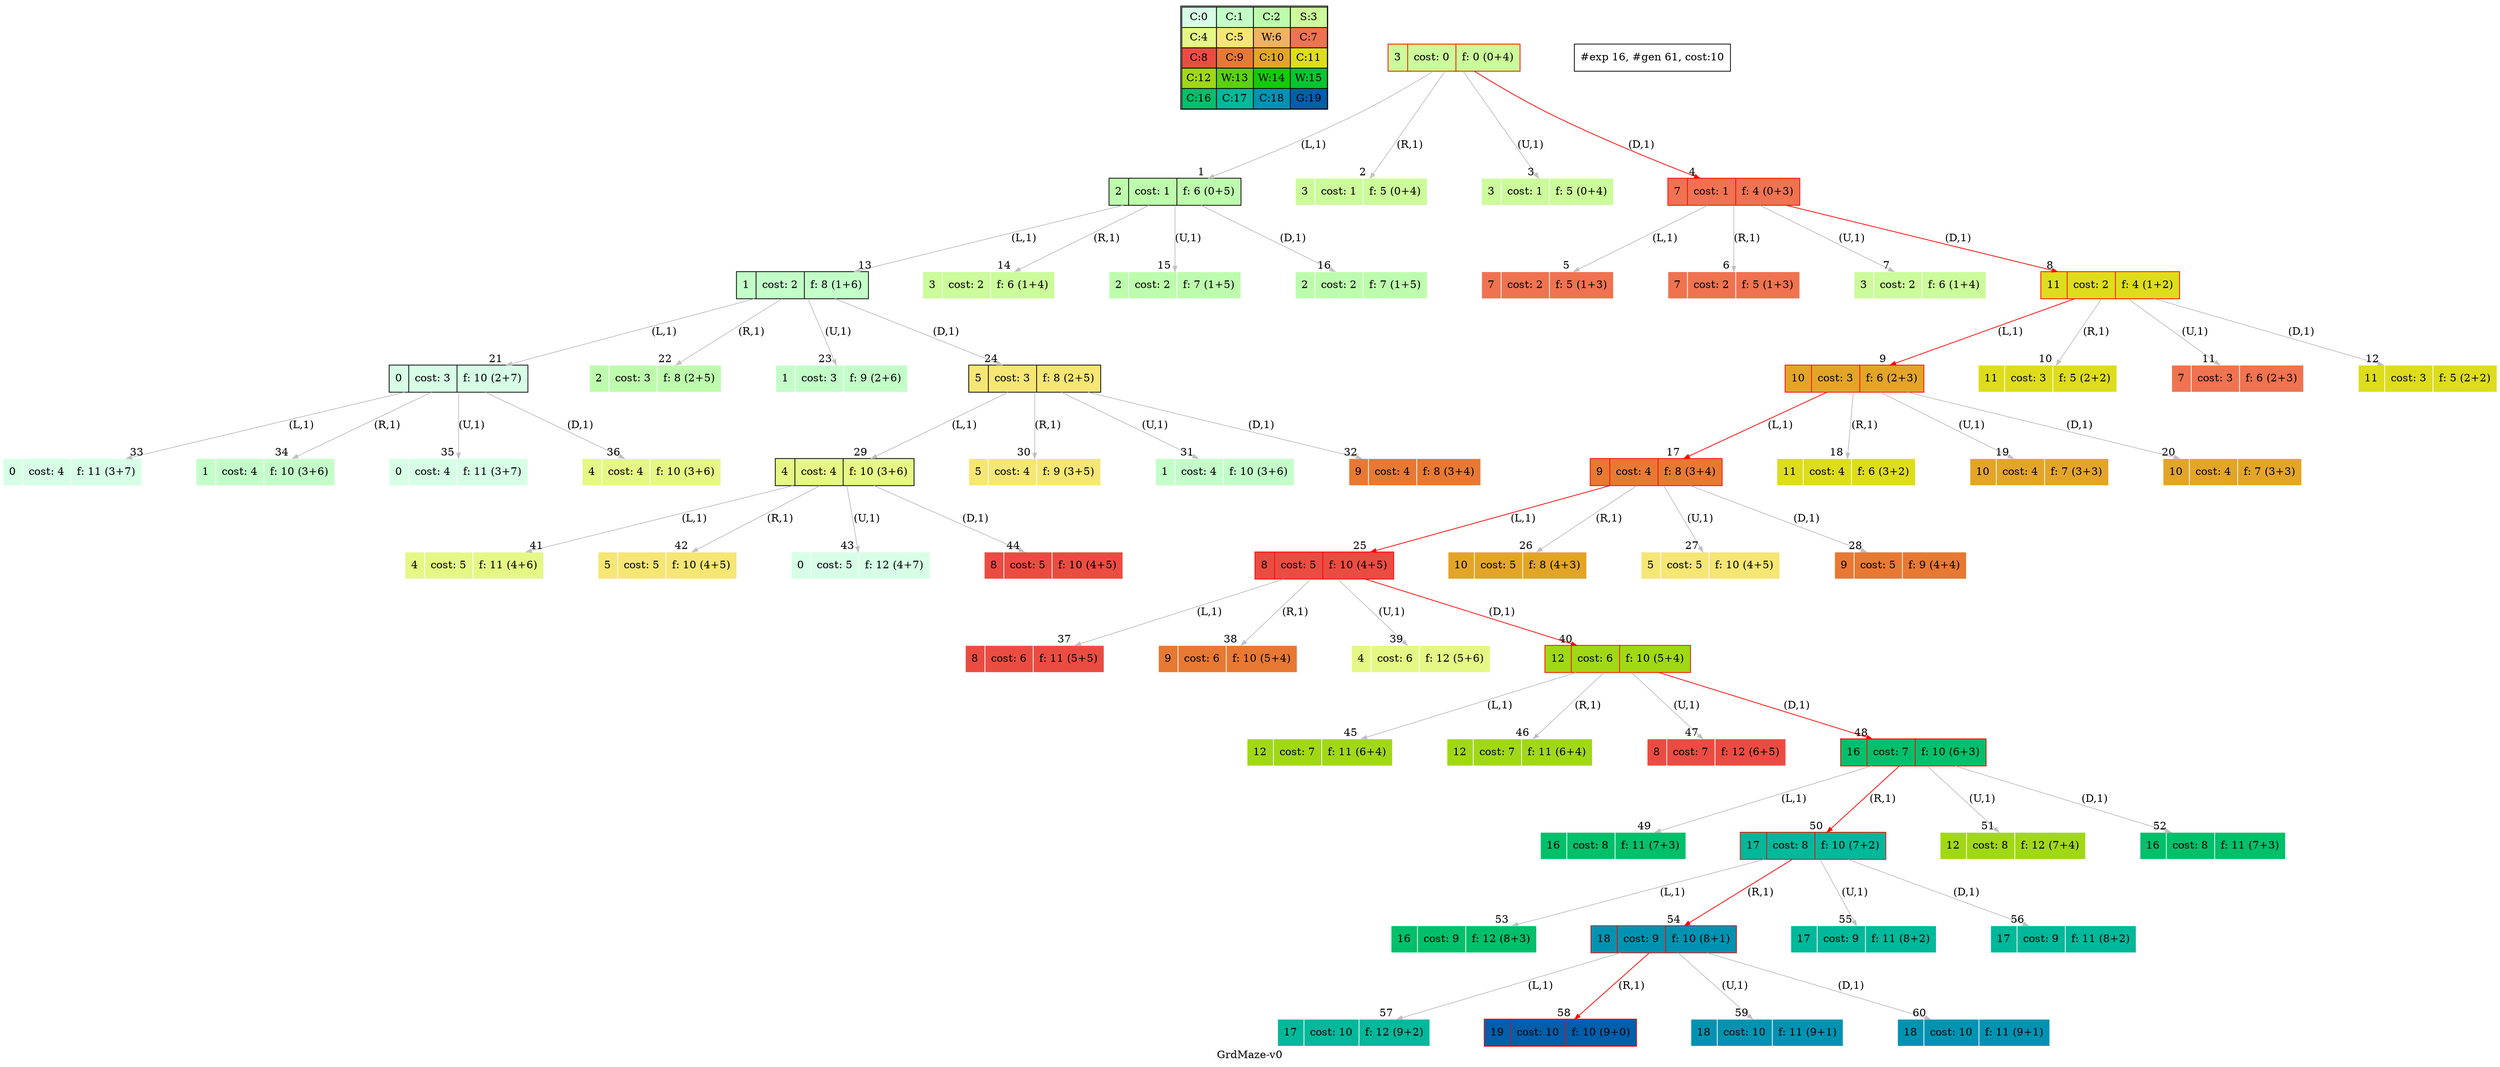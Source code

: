 digraph GrdMaze { label="GrdMaze-v0"
subgraph MAP {label=Map;map [shape=plaintext label=<<table border="1" cellpadding="5" cellspacing="0" cellborder="1"><tr><td bgcolor="0.39803922 0.15947579 0.99679532 1.        ">C:0</td><td bgcolor="0.35098039 0.23194764 0.99315867 1.        ">C:1</td><td bgcolor="0.29607843 0.31486959 0.98720184 1.        ">C:2</td><td bgcolor="0.24901961 0.38410575 0.98063477 1.        ">S:3</td></tr><tr><td bgcolor="0.19411765 0.46220388 0.97128103 1.        ">C:4</td><td bgcolor="0.14705882 0.52643216 0.96182564 1.        ">C:5</td><td bgcolor="0.09215686 0.59770746 0.94913494 1.        ">W:6</td><td bgcolor="0.0372549  0.66454018 0.93467977 1.        ">C:7</td></tr><tr><td bgcolor="0.00980392 0.71791192 0.92090552 1.        ">C:8</td><td bgcolor="0.06470588 0.77520398 0.9032472  1.        ">C:9</td><td bgcolor="0.11176471 0.81974048 0.88677369 1.        ">C:10</td><td bgcolor="0.16666667 0.8660254  0.8660254  1.        ">C:11</td></tr><tr><td bgcolor="0.21372549 0.9005867  0.84695821 1.        ">C:12</td><td bgcolor="0.26862745 0.93467977 0.82325295 1.        ">W:13</td><td bgcolor="0.32352941 0.96182564 0.79801723 1.        ">W:14</td><td bgcolor="0.37058824 0.97940977 0.77520398 1.        ">W:15</td></tr><tr><td bgcolor="0.4254902  0.99315867 0.74725253 1.        ">C:16</td><td bgcolor="0.47254902 0.99907048 0.72218645 1.        ">C:17</td><td bgcolor="0.52745098 0.99907048 0.69169844 1.        ">C:18</td><td bgcolor="0.5745098  0.99315867 0.66454018 1.        ">G:19</td></tr></table>>]} 
nodesep=1 ranksep=1 node [shape=record] edge [arrowsize=0.7] 
"0_3" [label="<f0>3 |<f1> cost: 0 |<f2> f: 0 (0+4)", style=filled color=white fillcolor="0.24901961 0.38410575 0.98063477 1.        "]
"0_3" [label="<f0>3 |<f1> cost: 0 |<f2> f: 0 (0+4)", style=filled color=red fillcolor="0.24901961 0.38410575 0.98063477 1.        "]
"0_3.2-0" [label="<f0>2 |<f1> cost: 1 |<f2> f: 6 (0+5)", style=filled color=white fillcolor="0.29607843 0.31486959 0.98720184 1.        "] "0_3" -> "0_3.2-0" [label="(L,1)" headlabel=" 1 " color=grey ]; 
"0_3.3-1" [label="<f0>3 |<f1> cost: 1 |<f2> f: 5 (0+4)", style=filled color=white fillcolor="0.24901961 0.38410575 0.98063477 1.        "] "0_3" -> "0_3.3-1" [label="(R,1)" headlabel=" 2 " color=grey ]; 
"0_3.3-2" [label="<f0>3 |<f1> cost: 1 |<f2> f: 5 (0+4)", style=filled color=white fillcolor="0.24901961 0.38410575 0.98063477 1.        "] "0_3" -> "0_3.3-2" [label="(U,1)" headlabel=" 3 " color=grey ]; 
"0_3.7-3" [label="<f0>7 |<f1> cost: 1 |<f2> f: 4 (0+3)", style=filled color=white fillcolor="0.0372549  0.66454018 0.93467977 1.        "] "0_3" -> "0_3.7-3" [label="(D,1)" headlabel=" 4 " color=grey color=red ];  
"0_3.7-3" [label="<f0>7 |<f1> cost: 1 |<f2> f: 4 (0+3)", style=filled color=red fillcolor="0.0372549  0.66454018 0.93467977 1.        "]
"0_3.7.7-0" [label="<f0>7 |<f1> cost: 2 |<f2> f: 5 (1+3)", style=filled color=white fillcolor="0.0372549  0.66454018 0.93467977 1.        "] "0_3.7-3" -> "0_3.7.7-0" [label="(L,1)" headlabel=" 5 " color=grey ]; 
"0_3.7.7-1" [label="<f0>7 |<f1> cost: 2 |<f2> f: 5 (1+3)", style=filled color=white fillcolor="0.0372549  0.66454018 0.93467977 1.        "] "0_3.7-3" -> "0_3.7.7-1" [label="(R,1)" headlabel=" 6 " color=grey ]; 
"0_3.7.3-2" [label="<f0>3 |<f1> cost: 2 |<f2> f: 6 (1+4)", style=filled color=white fillcolor="0.24901961 0.38410575 0.98063477 1.        "] "0_3.7-3" -> "0_3.7.3-2" [label="(U,1)" headlabel=" 7 " color=grey ]; 
"0_3.7.11-3" [label="<f0>11 |<f1> cost: 2 |<f2> f: 4 (1+2)", style=filled color=white fillcolor="0.16666667 0.8660254  0.8660254  1.        "] "0_3.7-3" -> "0_3.7.11-3" [label="(D,1)" headlabel=" 8 " color=grey color=red ];  
"0_3.7.11-3" [label="<f0>11 |<f1> cost: 2 |<f2> f: 4 (1+2)", style=filled color=red fillcolor="0.16666667 0.8660254  0.8660254  1.        "]
"0_3.7.11.10-0" [label="<f0>10 |<f1> cost: 3 |<f2> f: 6 (2+3)", style=filled color=white fillcolor="0.11176471 0.81974048 0.88677369 1.        "] "0_3.7.11-3" -> "0_3.7.11.10-0" [label="(L,1)" headlabel=" 9 " color=grey color=red ];  
"0_3.7.11.11-1" [label="<f0>11 |<f1> cost: 3 |<f2> f: 5 (2+2)", style=filled color=white fillcolor="0.16666667 0.8660254  0.8660254  1.        "] "0_3.7.11-3" -> "0_3.7.11.11-1" [label="(R,1)" headlabel=" 10 " color=grey ]; 
"0_3.7.11.7-2" [label="<f0>7 |<f1> cost: 3 |<f2> f: 6 (2+3)", style=filled color=white fillcolor="0.0372549  0.66454018 0.93467977 1.        "] "0_3.7.11-3" -> "0_3.7.11.7-2" [label="(U,1)" headlabel=" 11 " color=grey ]; 
"0_3.7.11.11-3" [label="<f0>11 |<f1> cost: 3 |<f2> f: 5 (2+2)", style=filled color=white fillcolor="0.16666667 0.8660254  0.8660254  1.        "] "0_3.7.11-3" -> "0_3.7.11.11-3" [label="(D,1)" headlabel=" 12 " color=grey ]; 
"0_3.2-0" [label="<f0>2 |<f1> cost: 1 |<f2> f: 6 (0+5)", style=filled color=black fillcolor="0.29607843 0.31486959 0.98720184 1.        "]
"0_3.2.1-0" [label="<f0>1 |<f1> cost: 2 |<f2> f: 8 (1+6)", style=filled color=white fillcolor="0.35098039 0.23194764 0.99315867 1.        "] "0_3.2-0" -> "0_3.2.1-0" [label="(L,1)" headlabel=" 13 " color=grey ]; 
"0_3.2.3-1" [label="<f0>3 |<f1> cost: 2 |<f2> f: 6 (1+4)", style=filled color=white fillcolor="0.24901961 0.38410575 0.98063477 1.        "] "0_3.2-0" -> "0_3.2.3-1" [label="(R,1)" headlabel=" 14 " color=grey ]; 
"0_3.2.2-2" [label="<f0>2 |<f1> cost: 2 |<f2> f: 7 (1+5)", style=filled color=white fillcolor="0.29607843 0.31486959 0.98720184 1.        "] "0_3.2-0" -> "0_3.2.2-2" [label="(U,1)" headlabel=" 15 " color=grey ]; 
"0_3.2.2-3" [label="<f0>2 |<f1> cost: 2 |<f2> f: 7 (1+5)", style=filled color=white fillcolor="0.29607843 0.31486959 0.98720184 1.        "] "0_3.2-0" -> "0_3.2.2-3" [label="(D,1)" headlabel=" 16 " color=grey ]; 
"0_3.7.11.10-0" [label="<f0>10 |<f1> cost: 3 |<f2> f: 6 (2+3)", style=filled color=red fillcolor="0.11176471 0.81974048 0.88677369 1.        "]
"0_3.7.11.10.9-0" [label="<f0>9 |<f1> cost: 4 |<f2> f: 8 (3+4)", style=filled color=white fillcolor="0.06470588 0.77520398 0.9032472  1.        "] "0_3.7.11.10-0" -> "0_3.7.11.10.9-0" [label="(L,1)" headlabel=" 17 " color=grey color=red ];  
"0_3.7.11.10.11-1" [label="<f0>11 |<f1> cost: 4 |<f2> f: 6 (3+2)", style=filled color=white fillcolor="0.16666667 0.8660254  0.8660254  1.        "] "0_3.7.11.10-0" -> "0_3.7.11.10.11-1" [label="(R,1)" headlabel=" 18 " color=grey ]; 
"0_3.7.11.10.10-2" [label="<f0>10 |<f1> cost: 4 |<f2> f: 7 (3+3)", style=filled color=white fillcolor="0.11176471 0.81974048 0.88677369 1.        "] "0_3.7.11.10-0" -> "0_3.7.11.10.10-2" [label="(U,1)" headlabel=" 19 " color=grey ]; 
"0_3.7.11.10.10-3" [label="<f0>10 |<f1> cost: 4 |<f2> f: 7 (3+3)", style=filled color=white fillcolor="0.11176471 0.81974048 0.88677369 1.        "] "0_3.7.11.10-0" -> "0_3.7.11.10.10-3" [label="(D,1)" headlabel=" 20 " color=grey ]; 
"0_3.2.1-0" [label="<f0>1 |<f1> cost: 2 |<f2> f: 8 (1+6)", style=filled color=black fillcolor="0.35098039 0.23194764 0.99315867 1.        "]
"0_3.2.1.0-0" [label="<f0>0 |<f1> cost: 3 |<f2> f: 10 (2+7)", style=filled color=white fillcolor="0.39803922 0.15947579 0.99679532 1.        "] "0_3.2.1-0" -> "0_3.2.1.0-0" [label="(L,1)" headlabel=" 21 " color=grey ]; 
"0_3.2.1.2-1" [label="<f0>2 |<f1> cost: 3 |<f2> f: 8 (2+5)", style=filled color=white fillcolor="0.29607843 0.31486959 0.98720184 1.        "] "0_3.2.1-0" -> "0_3.2.1.2-1" [label="(R,1)" headlabel=" 22 " color=grey ]; 
"0_3.2.1.1-2" [label="<f0>1 |<f1> cost: 3 |<f2> f: 9 (2+6)", style=filled color=white fillcolor="0.35098039 0.23194764 0.99315867 1.        "] "0_3.2.1-0" -> "0_3.2.1.1-2" [label="(U,1)" headlabel=" 23 " color=grey ]; 
"0_3.2.1.5-3" [label="<f0>5 |<f1> cost: 3 |<f2> f: 8 (2+5)", style=filled color=white fillcolor="0.14705882 0.52643216 0.96182564 1.        "] "0_3.2.1-0" -> "0_3.2.1.5-3" [label="(D,1)" headlabel=" 24 " color=grey ]; 
"0_3.7.11.10.9-0" [label="<f0>9 |<f1> cost: 4 |<f2> f: 8 (3+4)", style=filled color=red fillcolor="0.06470588 0.77520398 0.9032472  1.        "]
"0_3.7.11.10.9.8-0" [label="<f0>8 |<f1> cost: 5 |<f2> f: 10 (4+5)", style=filled color=white fillcolor="0.00980392 0.71791192 0.92090552 1.        "] "0_3.7.11.10.9-0" -> "0_3.7.11.10.9.8-0" [label="(L,1)" headlabel=" 25 " color=grey color=red ];  
"0_3.7.11.10.9.10-1" [label="<f0>10 |<f1> cost: 5 |<f2> f: 8 (4+3)", style=filled color=white fillcolor="0.11176471 0.81974048 0.88677369 1.        "] "0_3.7.11.10.9-0" -> "0_3.7.11.10.9.10-1" [label="(R,1)" headlabel=" 26 " color=grey ]; 
"0_3.7.11.10.9.5-2" [label="<f0>5 |<f1> cost: 5 |<f2> f: 10 (4+5)", style=filled color=white fillcolor="0.14705882 0.52643216 0.96182564 1.        "] "0_3.7.11.10.9-0" -> "0_3.7.11.10.9.5-2" [label="(U,1)" headlabel=" 27 " color=grey ]; 
"0_3.7.11.10.9.9-3" [label="<f0>9 |<f1> cost: 5 |<f2> f: 9 (4+4)", style=filled color=white fillcolor="0.06470588 0.77520398 0.9032472  1.        "] "0_3.7.11.10.9-0" -> "0_3.7.11.10.9.9-3" [label="(D,1)" headlabel=" 28 " color=grey ]; 
"0_3.2.1.5-3" [label="<f0>5 |<f1> cost: 3 |<f2> f: 8 (2+5)", style=filled color=black fillcolor="0.14705882 0.52643216 0.96182564 1.        "]
"0_3.2.1.5.4-0" [label="<f0>4 |<f1> cost: 4 |<f2> f: 10 (3+6)", style=filled color=white fillcolor="0.19411765 0.46220388 0.97128103 1.        "] "0_3.2.1.5-3" -> "0_3.2.1.5.4-0" [label="(L,1)" headlabel=" 29 " color=grey ]; 
"0_3.2.1.5.5-1" [label="<f0>5 |<f1> cost: 4 |<f2> f: 9 (3+5)", style=filled color=white fillcolor="0.14705882 0.52643216 0.96182564 1.        "] "0_3.2.1.5-3" -> "0_3.2.1.5.5-1" [label="(R,1)" headlabel=" 30 " color=grey ]; 
"0_3.2.1.5.1-2" [label="<f0>1 |<f1> cost: 4 |<f2> f: 10 (3+6)", style=filled color=white fillcolor="0.35098039 0.23194764 0.99315867 1.        "] "0_3.2.1.5-3" -> "0_3.2.1.5.1-2" [label="(U,1)" headlabel=" 31 " color=grey ]; 
"0_3.2.1.5.9-3" [label="<f0>9 |<f1> cost: 4 |<f2> f: 8 (3+4)", style=filled color=white fillcolor="0.06470588 0.77520398 0.9032472  1.        "] "0_3.2.1.5-3" -> "0_3.2.1.5.9-3" [label="(D,1)" headlabel=" 32 " color=grey ]; 
"0_3.2.1.0-0" [label="<f0>0 |<f1> cost: 3 |<f2> f: 10 (2+7)", style=filled color=black fillcolor="0.39803922 0.15947579 0.99679532 1.        "]
"0_3.2.1.0.0-0" [label="<f0>0 |<f1> cost: 4 |<f2> f: 11 (3+7)", style=filled color=white fillcolor="0.39803922 0.15947579 0.99679532 1.        "] "0_3.2.1.0-0" -> "0_3.2.1.0.0-0" [label="(L,1)" headlabel=" 33 " color=grey ]; 
"0_3.2.1.0.1-1" [label="<f0>1 |<f1> cost: 4 |<f2> f: 10 (3+6)", style=filled color=white fillcolor="0.35098039 0.23194764 0.99315867 1.        "] "0_3.2.1.0-0" -> "0_3.2.1.0.1-1" [label="(R,1)" headlabel=" 34 " color=grey ]; 
"0_3.2.1.0.0-2" [label="<f0>0 |<f1> cost: 4 |<f2> f: 11 (3+7)", style=filled color=white fillcolor="0.39803922 0.15947579 0.99679532 1.        "] "0_3.2.1.0-0" -> "0_3.2.1.0.0-2" [label="(U,1)" headlabel=" 35 " color=grey ]; 
"0_3.2.1.0.4-3" [label="<f0>4 |<f1> cost: 4 |<f2> f: 10 (3+6)", style=filled color=white fillcolor="0.19411765 0.46220388 0.97128103 1.        "] "0_3.2.1.0-0" -> "0_3.2.1.0.4-3" [label="(D,1)" headlabel=" 36 " color=grey ]; 
"0_3.7.11.10.9.8-0" [label="<f0>8 |<f1> cost: 5 |<f2> f: 10 (4+5)", style=filled color=red fillcolor="0.00980392 0.71791192 0.92090552 1.        "]
"0_3.7.11.10.9.8.8-0" [label="<f0>8 |<f1> cost: 6 |<f2> f: 11 (5+5)", style=filled color=white fillcolor="0.00980392 0.71791192 0.92090552 1.        "] "0_3.7.11.10.9.8-0" -> "0_3.7.11.10.9.8.8-0" [label="(L,1)" headlabel=" 37 " color=grey ]; 
"0_3.7.11.10.9.8.9-1" [label="<f0>9 |<f1> cost: 6 |<f2> f: 10 (5+4)", style=filled color=white fillcolor="0.06470588 0.77520398 0.9032472  1.        "] "0_3.7.11.10.9.8-0" -> "0_3.7.11.10.9.8.9-1" [label="(R,1)" headlabel=" 38 " color=grey ]; 
"0_3.7.11.10.9.8.4-2" [label="<f0>4 |<f1> cost: 6 |<f2> f: 12 (5+6)", style=filled color=white fillcolor="0.19411765 0.46220388 0.97128103 1.        "] "0_3.7.11.10.9.8-0" -> "0_3.7.11.10.9.8.4-2" [label="(U,1)" headlabel=" 39 " color=grey ]; 
"0_3.7.11.10.9.8.12-3" [label="<f0>12 |<f1> cost: 6 |<f2> f: 10 (5+4)", style=filled color=white fillcolor="0.21372549 0.9005867  0.84695821 1.        "] "0_3.7.11.10.9.8-0" -> "0_3.7.11.10.9.8.12-3" [label="(D,1)" headlabel=" 40 " color=grey color=red ];  
"0_3.2.1.5.4-0" [label="<f0>4 |<f1> cost: 4 |<f2> f: 10 (3+6)", style=filled color=black fillcolor="0.19411765 0.46220388 0.97128103 1.        "]
"0_3.2.1.5.4.4-0" [label="<f0>4 |<f1> cost: 5 |<f2> f: 11 (4+6)", style=filled color=white fillcolor="0.19411765 0.46220388 0.97128103 1.        "] "0_3.2.1.5.4-0" -> "0_3.2.1.5.4.4-0" [label="(L,1)" headlabel=" 41 " color=grey ]; 
"0_3.2.1.5.4.5-1" [label="<f0>5 |<f1> cost: 5 |<f2> f: 10 (4+5)", style=filled color=white fillcolor="0.14705882 0.52643216 0.96182564 1.        "] "0_3.2.1.5.4-0" -> "0_3.2.1.5.4.5-1" [label="(R,1)" headlabel=" 42 " color=grey ]; 
"0_3.2.1.5.4.0-2" [label="<f0>0 |<f1> cost: 5 |<f2> f: 12 (4+7)", style=filled color=white fillcolor="0.39803922 0.15947579 0.99679532 1.        "] "0_3.2.1.5.4-0" -> "0_3.2.1.5.4.0-2" [label="(U,1)" headlabel=" 43 " color=grey ]; 
"0_3.2.1.5.4.8-3" [label="<f0>8 |<f1> cost: 5 |<f2> f: 10 (4+5)", style=filled color=white fillcolor="0.00980392 0.71791192 0.92090552 1.        "] "0_3.2.1.5.4-0" -> "0_3.2.1.5.4.8-3" [label="(D,1)" headlabel=" 44 " color=grey ]; 
"0_3.7.11.10.9.8.12-3" [label="<f0>12 |<f1> cost: 6 |<f2> f: 10 (5+4)", style=filled color=red fillcolor="0.21372549 0.9005867  0.84695821 1.        "]
"0_3.7.11.10.9.8.12.12-0" [label="<f0>12 |<f1> cost: 7 |<f2> f: 11 (6+4)", style=filled color=white fillcolor="0.21372549 0.9005867  0.84695821 1.        "] "0_3.7.11.10.9.8.12-3" -> "0_3.7.11.10.9.8.12.12-0" [label="(L,1)" headlabel=" 45 " color=grey ]; 
"0_3.7.11.10.9.8.12.12-1" [label="<f0>12 |<f1> cost: 7 |<f2> f: 11 (6+4)", style=filled color=white fillcolor="0.21372549 0.9005867  0.84695821 1.        "] "0_3.7.11.10.9.8.12-3" -> "0_3.7.11.10.9.8.12.12-1" [label="(R,1)" headlabel=" 46 " color=grey ]; 
"0_3.7.11.10.9.8.12.8-2" [label="<f0>8 |<f1> cost: 7 |<f2> f: 12 (6+5)", style=filled color=white fillcolor="0.00980392 0.71791192 0.92090552 1.        "] "0_3.7.11.10.9.8.12-3" -> "0_3.7.11.10.9.8.12.8-2" [label="(U,1)" headlabel=" 47 " color=grey ]; 
"0_3.7.11.10.9.8.12.16-3" [label="<f0>16 |<f1> cost: 7 |<f2> f: 10 (6+3)", style=filled color=white fillcolor="0.4254902  0.99315867 0.74725253 1.        "] "0_3.7.11.10.9.8.12-3" -> "0_3.7.11.10.9.8.12.16-3" [label="(D,1)" headlabel=" 48 " color=grey color=red ];  
"0_3.7.11.10.9.8.12.16-3" [label="<f0>16 |<f1> cost: 7 |<f2> f: 10 (6+3)", style=filled color=red fillcolor="0.4254902  0.99315867 0.74725253 1.        "]
"0_3.7.11.10.9.8.12.16.16-0" [label="<f0>16 |<f1> cost: 8 |<f2> f: 11 (7+3)", style=filled color=white fillcolor="0.4254902  0.99315867 0.74725253 1.        "] "0_3.7.11.10.9.8.12.16-3" -> "0_3.7.11.10.9.8.12.16.16-0" [label="(L,1)" headlabel=" 49 " color=grey ]; 
"0_3.7.11.10.9.8.12.16.17-1" [label="<f0>17 |<f1> cost: 8 |<f2> f: 10 (7+2)", style=filled color=white fillcolor="0.47254902 0.99907048 0.72218645 1.        "] "0_3.7.11.10.9.8.12.16-3" -> "0_3.7.11.10.9.8.12.16.17-1" [label="(R,1)" headlabel=" 50 " color=grey color=red ];  
"0_3.7.11.10.9.8.12.16.12-2" [label="<f0>12 |<f1> cost: 8 |<f2> f: 12 (7+4)", style=filled color=white fillcolor="0.21372549 0.9005867  0.84695821 1.        "] "0_3.7.11.10.9.8.12.16-3" -> "0_3.7.11.10.9.8.12.16.12-2" [label="(U,1)" headlabel=" 51 " color=grey ]; 
"0_3.7.11.10.9.8.12.16.16-3" [label="<f0>16 |<f1> cost: 8 |<f2> f: 11 (7+3)", style=filled color=white fillcolor="0.4254902  0.99315867 0.74725253 1.        "] "0_3.7.11.10.9.8.12.16-3" -> "0_3.7.11.10.9.8.12.16.16-3" [label="(D,1)" headlabel=" 52 " color=grey ]; 
"0_3.7.11.10.9.8.12.16.17-1" [label="<f0>17 |<f1> cost: 8 |<f2> f: 10 (7+2)", style=filled color=red fillcolor="0.47254902 0.99907048 0.72218645 1.        "]
"0_3.7.11.10.9.8.12.16.17.16-0" [label="<f0>16 |<f1> cost: 9 |<f2> f: 12 (8+3)", style=filled color=white fillcolor="0.4254902  0.99315867 0.74725253 1.        "] "0_3.7.11.10.9.8.12.16.17-1" -> "0_3.7.11.10.9.8.12.16.17.16-0" [label="(L,1)" headlabel=" 53 " color=grey ]; 
"0_3.7.11.10.9.8.12.16.17.18-1" [label="<f0>18 |<f1> cost: 9 |<f2> f: 10 (8+1)", style=filled color=white fillcolor="0.52745098 0.99907048 0.69169844 1.        "] "0_3.7.11.10.9.8.12.16.17-1" -> "0_3.7.11.10.9.8.12.16.17.18-1" [label="(R,1)" headlabel=" 54 " color=grey color=red ];  
"0_3.7.11.10.9.8.12.16.17.17-2" [label="<f0>17 |<f1> cost: 9 |<f2> f: 11 (8+2)", style=filled color=white fillcolor="0.47254902 0.99907048 0.72218645 1.        "] "0_3.7.11.10.9.8.12.16.17-1" -> "0_3.7.11.10.9.8.12.16.17.17-2" [label="(U,1)" headlabel=" 55 " color=grey ]; 
"0_3.7.11.10.9.8.12.16.17.17-3" [label="<f0>17 |<f1> cost: 9 |<f2> f: 11 (8+2)", style=filled color=white fillcolor="0.47254902 0.99907048 0.72218645 1.        "] "0_3.7.11.10.9.8.12.16.17-1" -> "0_3.7.11.10.9.8.12.16.17.17-3" [label="(D,1)" headlabel=" 56 " color=grey ]; 
"0_3.7.11.10.9.8.12.16.17.18-1" [label="<f0>18 |<f1> cost: 9 |<f2> f: 10 (8+1)", style=filled color=red fillcolor="0.52745098 0.99907048 0.69169844 1.        "]
"0_3.7.11.10.9.8.12.16.17.18.17-0" [label="<f0>17 |<f1> cost: 10 |<f2> f: 12 (9+2)", style=filled color=white fillcolor="0.47254902 0.99907048 0.72218645 1.        "] "0_3.7.11.10.9.8.12.16.17.18-1" -> "0_3.7.11.10.9.8.12.16.17.18.17-0" [label="(L,1)" headlabel=" 57 " color=grey ]; 
"0_3.7.11.10.9.8.12.16.17.18.19-1" [label="<f0>19 |<f1> cost: 10 |<f2> f: 10 (9+0)", style=filled color=red fillcolor="0.5745098  0.99315867 0.66454018 1.        "] "0_3.7.11.10.9.8.12.16.17.18-1" -> "0_3.7.11.10.9.8.12.16.17.18.19-1" [label="(R,1)" headlabel=" 58 " color=grey color=red ];  
"0_3.7.11.10.9.8.12.16.17.18.18-2" [label="<f0>18 |<f1> cost: 10 |<f2> f: 11 (9+1)", style=filled color=white fillcolor="0.52745098 0.99907048 0.69169844 1.        "] "0_3.7.11.10.9.8.12.16.17.18-1" -> "0_3.7.11.10.9.8.12.16.17.18.18-2" [label="(U,1)" headlabel=" 59 " color=grey ]; 
"0_3.7.11.10.9.8.12.16.17.18.18-3" [label="<f0>18 |<f1> cost: 10 |<f2> f: 11 (9+1)", style=filled color=white fillcolor="0.52745098 0.99907048 0.69169844 1.        "] "0_3.7.11.10.9.8.12.16.17.18-1" -> "0_3.7.11.10.9.8.12.16.17.18.18-3" [label="(D,1)" headlabel=" 60 " color=grey ]; 
 "#exp 16, #gen 61, cost:10" [ shape=box ];
}
